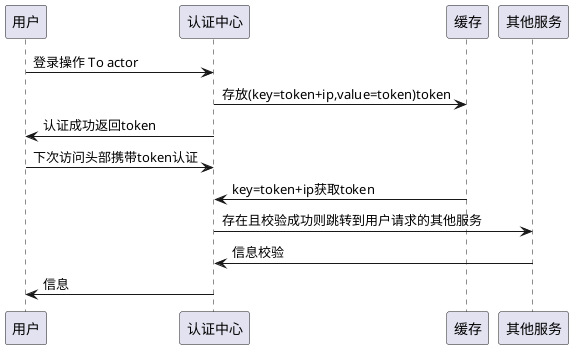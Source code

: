 @startuml hayho
用户 -> 认证中心: 登录操作 To actor
认证中心 -> 缓存: 存放(key=token+ip,value=token)token
 
用户 <- 认证中心 : 认证成功返回token
用户 -> 认证中心: 下次访问头部携带token认证
认证中心 <- 缓存: key=token+ip获取token
认证中心 -> 其他服务 : 存在且校验成功则跳转到用户请求的其他服务
其他服务 -> 认证中心: 信息校验
用户 <- 认证中心: 信息
@enduml